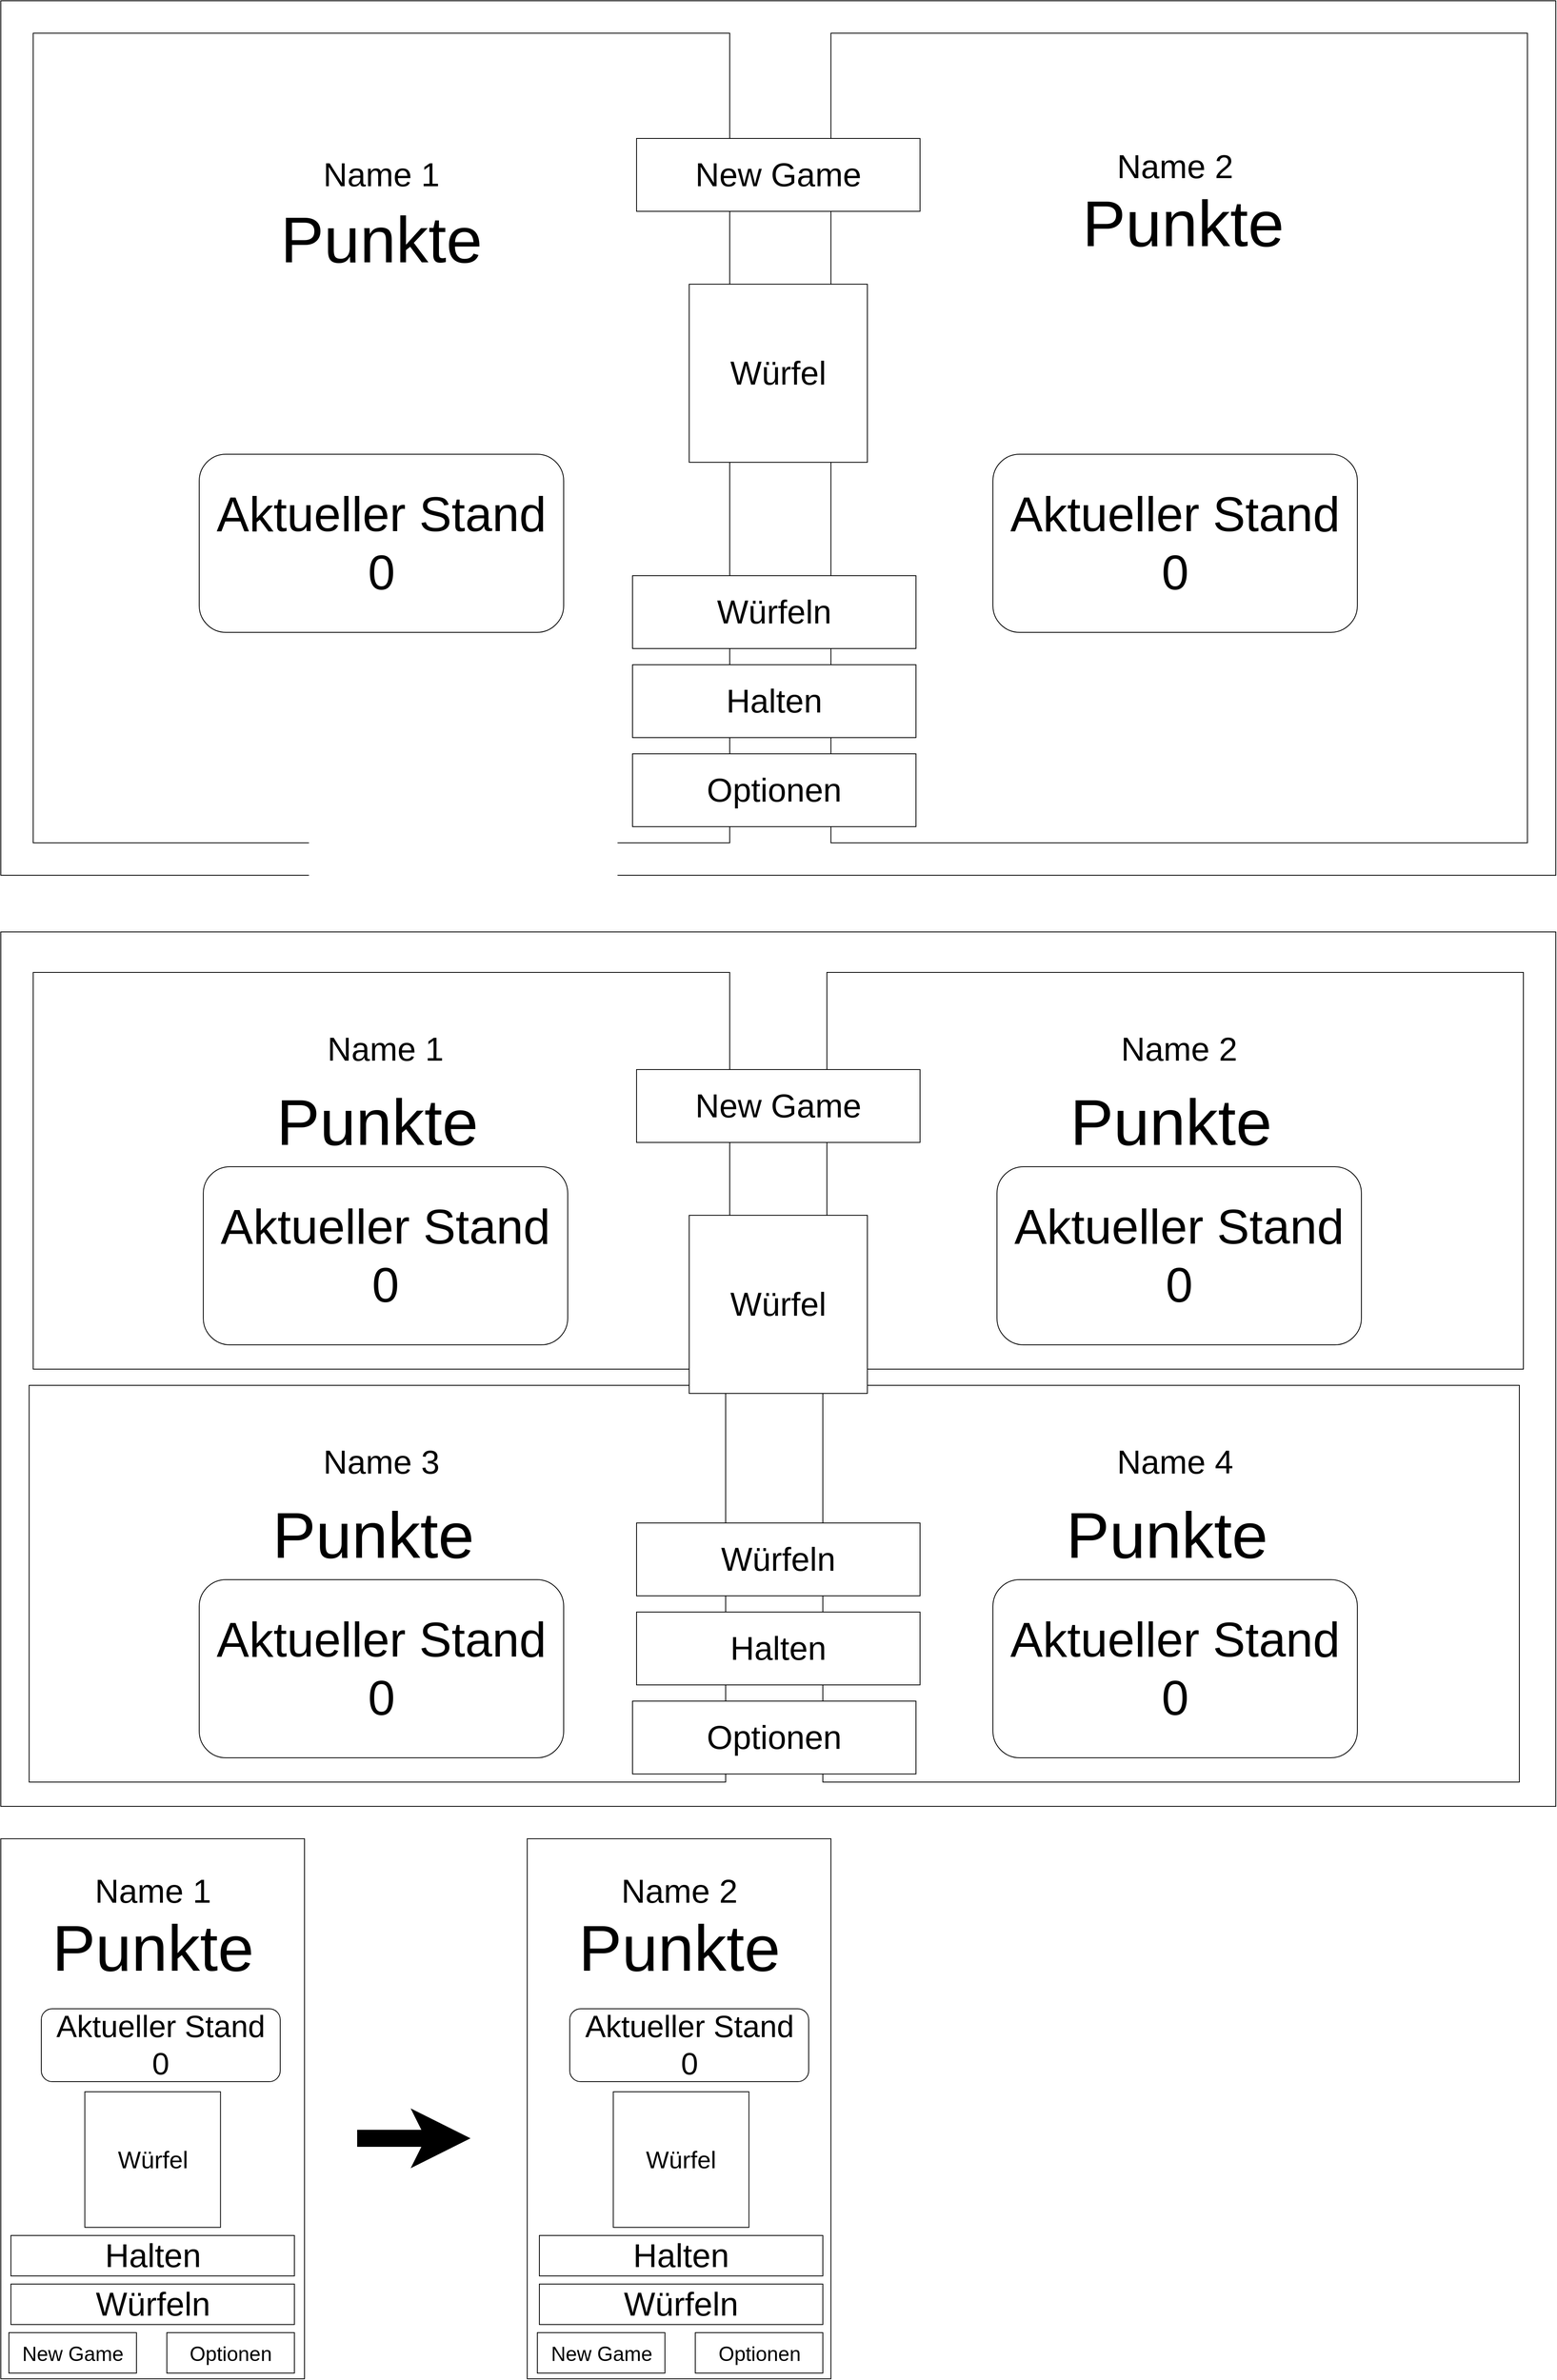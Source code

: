 <mxfile version="26.0.9">
  <diagram name="Page-1" id="JVVLdZiEpG9bJHkxMJr2">
    <mxGraphModel dx="5560" dy="3280" grid="1" gridSize="10" guides="1" tooltips="1" connect="1" arrows="1" fold="1" page="1" pageScale="1" pageWidth="850" pageHeight="1100" math="0" shadow="0">
      <root>
        <mxCell id="0" />
        <mxCell id="1" parent="0" />
        <mxCell id="IzLQTC10jGXV2_EBjhqS-1" value="" style="rounded=0;whiteSpace=wrap;html=1;" vertex="1" parent="1">
          <mxGeometry x="90" y="110" width="1920" height="1080" as="geometry" />
        </mxCell>
        <mxCell id="IzLQTC10jGXV2_EBjhqS-3" value="" style="rounded=0;whiteSpace=wrap;html=1;" vertex="1" parent="1">
          <mxGeometry x="90" y="2380" width="375" height="667" as="geometry" />
        </mxCell>
        <mxCell id="IzLQTC10jGXV2_EBjhqS-5" value="" style="rounded=0;whiteSpace=wrap;html=1;" vertex="1" parent="1">
          <mxGeometry x="130" y="150" width="860" height="1000" as="geometry" />
        </mxCell>
        <mxCell id="IzLQTC10jGXV2_EBjhqS-6" value="" style="rounded=0;whiteSpace=wrap;html=1;" vertex="1" parent="1">
          <mxGeometry x="1115" y="150" width="860" height="1000" as="geometry" />
        </mxCell>
        <mxCell id="IzLQTC10jGXV2_EBjhqS-7" value="&lt;font style=&quot;font-size: 41px;&quot;&gt;New Game&lt;/font&gt;" style="rounded=0;whiteSpace=wrap;html=1;" vertex="1" parent="1">
          <mxGeometry x="875" y="280" width="350" height="90" as="geometry" />
        </mxCell>
        <mxCell id="IzLQTC10jGXV2_EBjhqS-8" value="&lt;font style=&quot;font-size: 41px;&quot;&gt;Würfeln&lt;/font&gt;" style="rounded=0;whiteSpace=wrap;html=1;" vertex="1" parent="1">
          <mxGeometry x="870" y="820" width="350" height="90" as="geometry" />
        </mxCell>
        <mxCell id="IzLQTC10jGXV2_EBjhqS-9" value="&lt;font style=&quot;font-size: 41px;&quot;&gt;Würfel&lt;/font&gt;" style="whiteSpace=wrap;html=1;aspect=fixed;" vertex="1" parent="1">
          <mxGeometry x="940" y="460" width="220" height="220" as="geometry" />
        </mxCell>
        <mxCell id="IzLQTC10jGXV2_EBjhqS-10" value="&lt;font style=&quot;font-size: 41px;&quot;&gt;Halten&lt;/font&gt;" style="rounded=0;whiteSpace=wrap;html=1;" vertex="1" parent="1">
          <mxGeometry x="870" y="930" width="350" height="90" as="geometry" />
        </mxCell>
        <mxCell id="IzLQTC10jGXV2_EBjhqS-11" value="&lt;font style=&quot;font-size: 41px;&quot;&gt;Name 1&lt;/font&gt;" style="text;html=1;align=center;verticalAlign=middle;whiteSpace=wrap;rounded=0;" vertex="1" parent="1">
          <mxGeometry x="470" y="310" width="180" height="30" as="geometry" />
        </mxCell>
        <mxCell id="IzLQTC10jGXV2_EBjhqS-12" value="&lt;font style=&quot;font-size: 41px;&quot;&gt;Nam&lt;span style=&quot;color: rgba(0, 0, 0, 0); font-family: monospace; font-size: 0px; text-align: start; text-wrap: nowrap;&quot;&gt;%3CmxGraphModel%3E%3Croot%3E%3CmxCell%20id%3D%220%22%2F%3E%3CmxCell%20id%3D%221%22%20parent%3D%220%22%2F%3E%3CmxCell%20id%3D%222%22%20value%3D%22%26lt%3Bfont%20style%3D%26quot%3Bfont-size%3A%2041px%3B%26quot%3B%26gt%3BName%201%26lt%3B%2Ffont%26gt%3B%22%20style%3D%22text%3Bhtml%3D1%3Balign%3Dcenter%3BverticalAlign%3Dmiddle%3BwhiteSpace%3Dwrap%3Brounded%3D0%3B%22%20vertex%3D%221%22%20parent%3D%221%22%3E%3CmxGeometry%20x%3D%22470%22%20y%3D%22310%22%20width%3D%22180%22%20height%3D%2230%22%20as%3D%22geometry%22%2F%3E%3C%2FmxCell%3E%3C%2Froot%3E%3C%2FmxGraphModel%3E&lt;/span&gt;e 2&lt;/font&gt;" style="text;html=1;align=center;verticalAlign=middle;whiteSpace=wrap;rounded=0;" vertex="1" parent="1">
          <mxGeometry x="1450" y="300" width="180" height="30" as="geometry" />
        </mxCell>
        <mxCell id="IzLQTC10jGXV2_EBjhqS-13" value="&lt;font style=&quot;font-size: 80px;&quot;&gt;Punkte&lt;/font&gt;" style="text;html=1;align=center;verticalAlign=middle;whiteSpace=wrap;rounded=0;" vertex="1" parent="1">
          <mxGeometry x="470" y="390" width="180" height="30" as="geometry" />
        </mxCell>
        <mxCell id="IzLQTC10jGXV2_EBjhqS-73" value="" style="rounded=0;whiteSpace=wrap;html=1;" vertex="1" parent="1">
          <mxGeometry x="90" y="1260" width="1920" height="1080" as="geometry" />
        </mxCell>
        <mxCell id="IzLQTC10jGXV2_EBjhqS-14" value="&lt;font style=&quot;font-size: 80px;&quot;&gt;Punkte&lt;/font&gt;" style="text;html=1;align=center;verticalAlign=middle;whiteSpace=wrap;rounded=0;" vertex="1" parent="1">
          <mxGeometry x="1460" y="370" width="180" height="30" as="geometry" />
        </mxCell>
        <mxCell id="IzLQTC10jGXV2_EBjhqS-15" value="&lt;font style=&quot;font-size: 60px;&quot;&gt;Aktueller Stand&lt;/font&gt;&lt;div&gt;&lt;font style=&quot;font-size: 60px;&quot;&gt;0&lt;/font&gt;&lt;/div&gt;" style="rounded=1;whiteSpace=wrap;html=1;" vertex="1" parent="1">
          <mxGeometry x="335" y="670" width="450" height="220" as="geometry" />
        </mxCell>
        <mxCell id="IzLQTC10jGXV2_EBjhqS-16" value="&lt;font style=&quot;font-size: 60px;&quot;&gt;Aktueller Stand&lt;/font&gt;&lt;div&gt;&lt;font style=&quot;font-size: 60px;&quot;&gt;0&lt;/font&gt;&lt;/div&gt;" style="rounded=1;whiteSpace=wrap;html=1;" vertex="1" parent="1">
          <mxGeometry x="1315" y="670" width="450" height="220" as="geometry" />
        </mxCell>
        <mxCell id="IzLQTC10jGXV2_EBjhqS-65" value="" style="rounded=0;whiteSpace=wrap;html=1;" vertex="1" parent="1">
          <mxGeometry x="1110" y="1310" width="860" height="490" as="geometry" />
        </mxCell>
        <mxCell id="IzLQTC10jGXV2_EBjhqS-66" value="" style="rounded=0;whiteSpace=wrap;html=1;" vertex="1" parent="1">
          <mxGeometry x="1105" y="1820" width="860" height="490" as="geometry" />
        </mxCell>
        <mxCell id="IzLQTC10jGXV2_EBjhqS-67" value="&lt;font style=&quot;font-size: 41px;&quot;&gt;Name 2&lt;/font&gt;" style="text;html=1;align=center;verticalAlign=middle;whiteSpace=wrap;rounded=0;" vertex="1" parent="1">
          <mxGeometry x="1455" y="1390" width="180" height="30" as="geometry" />
        </mxCell>
        <mxCell id="IzLQTC10jGXV2_EBjhqS-68" value="&lt;font style=&quot;font-size: 80px;&quot;&gt;Punkte&lt;/font&gt;" style="text;html=1;align=center;verticalAlign=middle;whiteSpace=wrap;rounded=0;" vertex="1" parent="1">
          <mxGeometry x="1445" y="1480" width="180" height="30" as="geometry" />
        </mxCell>
        <mxCell id="IzLQTC10jGXV2_EBjhqS-69" value="&lt;font style=&quot;font-size: 60px;&quot;&gt;Aktueller Stand&lt;/font&gt;&lt;div&gt;&lt;font style=&quot;font-size: 60px;&quot;&gt;0&lt;/font&gt;&lt;/div&gt;" style="rounded=1;whiteSpace=wrap;html=1;" vertex="1" parent="1">
          <mxGeometry x="1320" y="1550" width="450" height="220" as="geometry" />
        </mxCell>
        <mxCell id="IzLQTC10jGXV2_EBjhqS-70" value="&lt;font style=&quot;font-size: 41px;&quot;&gt;Name 4&lt;/font&gt;" style="text;html=1;align=center;verticalAlign=middle;whiteSpace=wrap;rounded=0;" vertex="1" parent="1">
          <mxGeometry x="1450" y="1900" width="180" height="30" as="geometry" />
        </mxCell>
        <mxCell id="IzLQTC10jGXV2_EBjhqS-71" value="&lt;font style=&quot;font-size: 80px;&quot;&gt;Punkte&lt;/font&gt;" style="text;html=1;align=center;verticalAlign=middle;whiteSpace=wrap;rounded=0;" vertex="1" parent="1">
          <mxGeometry x="1440" y="1990" width="180" height="30" as="geometry" />
        </mxCell>
        <mxCell id="IzLQTC10jGXV2_EBjhqS-72" value="&lt;font style=&quot;font-size: 60px;&quot;&gt;Aktueller Stand&lt;/font&gt;&lt;div&gt;&lt;font style=&quot;font-size: 60px;&quot;&gt;0&lt;/font&gt;&lt;/div&gt;" style="rounded=1;whiteSpace=wrap;html=1;" vertex="1" parent="1">
          <mxGeometry x="1315" y="2060" width="450" height="220" as="geometry" />
        </mxCell>
        <mxCell id="IzLQTC10jGXV2_EBjhqS-44" value="" style="rounded=0;whiteSpace=wrap;html=1;" vertex="1" parent="1">
          <mxGeometry x="130" y="1310" width="860" height="490" as="geometry" />
        </mxCell>
        <mxCell id="IzLQTC10jGXV2_EBjhqS-46" value="&lt;font style=&quot;font-size: 41px;&quot;&gt;New Game&lt;/font&gt;" style="rounded=0;whiteSpace=wrap;html=1;" vertex="1" parent="1">
          <mxGeometry x="875" y="1430" width="350" height="90" as="geometry" />
        </mxCell>
        <mxCell id="IzLQTC10jGXV2_EBjhqS-57" value="" style="rounded=0;whiteSpace=wrap;html=1;" vertex="1" parent="1">
          <mxGeometry x="125" y="1820" width="860" height="490" as="geometry" />
        </mxCell>
        <mxCell id="IzLQTC10jGXV2_EBjhqS-49" value="&lt;font style=&quot;font-size: 41px;&quot;&gt;Halten&lt;/font&gt;" style="rounded=0;whiteSpace=wrap;html=1;" vertex="1" parent="1">
          <mxGeometry x="875" y="2100" width="350" height="90" as="geometry" />
        </mxCell>
        <mxCell id="IzLQTC10jGXV2_EBjhqS-47" value="&lt;font style=&quot;font-size: 41px;&quot;&gt;Würfeln&lt;/font&gt;" style="rounded=0;whiteSpace=wrap;html=1;" vertex="1" parent="1">
          <mxGeometry x="875" y="1990" width="350" height="90" as="geometry" />
        </mxCell>
        <mxCell id="IzLQTC10jGXV2_EBjhqS-48" value="&lt;font style=&quot;font-size: 41px;&quot;&gt;Würfel&lt;/font&gt;" style="whiteSpace=wrap;html=1;aspect=fixed;" vertex="1" parent="1">
          <mxGeometry x="940" y="1610" width="220" height="220" as="geometry" />
        </mxCell>
        <mxCell id="IzLQTC10jGXV2_EBjhqS-50" value="&lt;font style=&quot;font-size: 41px;&quot;&gt;Name 1&lt;/font&gt;" style="text;html=1;align=center;verticalAlign=middle;whiteSpace=wrap;rounded=0;" vertex="1" parent="1">
          <mxGeometry x="475" y="1390" width="180" height="30" as="geometry" />
        </mxCell>
        <mxCell id="IzLQTC10jGXV2_EBjhqS-52" value="&lt;font style=&quot;font-size: 80px;&quot;&gt;Punkte&lt;/font&gt;" style="text;html=1;align=center;verticalAlign=middle;whiteSpace=wrap;rounded=0;" vertex="1" parent="1">
          <mxGeometry x="465" y="1480" width="180" height="30" as="geometry" />
        </mxCell>
        <mxCell id="IzLQTC10jGXV2_EBjhqS-54" value="&lt;font style=&quot;font-size: 60px;&quot;&gt;Aktueller Stand&lt;/font&gt;&lt;div&gt;&lt;font style=&quot;font-size: 60px;&quot;&gt;0&lt;/font&gt;&lt;/div&gt;" style="rounded=1;whiteSpace=wrap;html=1;" vertex="1" parent="1">
          <mxGeometry x="340" y="1550" width="450" height="220" as="geometry" />
        </mxCell>
        <mxCell id="IzLQTC10jGXV2_EBjhqS-58" value="&lt;font style=&quot;font-size: 41px;&quot;&gt;Name 3&lt;/font&gt;" style="text;html=1;align=center;verticalAlign=middle;whiteSpace=wrap;rounded=0;" vertex="1" parent="1">
          <mxGeometry x="470" y="1900" width="180" height="30" as="geometry" />
        </mxCell>
        <mxCell id="IzLQTC10jGXV2_EBjhqS-59" value="&lt;font style=&quot;font-size: 80px;&quot;&gt;Punkte&lt;/font&gt;" style="text;html=1;align=center;verticalAlign=middle;whiteSpace=wrap;rounded=0;" vertex="1" parent="1">
          <mxGeometry x="460" y="1990" width="180" height="30" as="geometry" />
        </mxCell>
        <mxCell id="IzLQTC10jGXV2_EBjhqS-60" value="&lt;font style=&quot;font-size: 60px;&quot;&gt;Aktueller Stand&lt;/font&gt;&lt;div&gt;&lt;font style=&quot;font-size: 60px;&quot;&gt;0&lt;/font&gt;&lt;/div&gt;" style="rounded=1;whiteSpace=wrap;html=1;" vertex="1" parent="1">
          <mxGeometry x="335" y="2060" width="450" height="220" as="geometry" />
        </mxCell>
        <mxCell id="IzLQTC10jGXV2_EBjhqS-76" value="&lt;font style=&quot;font-size: 41px;&quot;&gt;Name 1&lt;/font&gt;" style="text;html=1;align=center;verticalAlign=middle;whiteSpace=wrap;rounded=0;" vertex="1" parent="1">
          <mxGeometry x="187.5" y="2430" width="180" height="30" as="geometry" />
        </mxCell>
        <mxCell id="IzLQTC10jGXV2_EBjhqS-77" value="&lt;font style=&quot;font-size: 80px;&quot;&gt;Punkte&lt;/font&gt;" style="text;html=1;align=center;verticalAlign=middle;whiteSpace=wrap;rounded=0;" vertex="1" parent="1">
          <mxGeometry x="187.5" y="2500" width="180" height="30" as="geometry" />
        </mxCell>
        <mxCell id="IzLQTC10jGXV2_EBjhqS-78" value="&lt;font style=&quot;font-size: 38px;&quot;&gt;Aktueller Stand&lt;/font&gt;&lt;div&gt;&lt;font style=&quot;font-size: 38px;&quot;&gt;0&lt;/font&gt;&lt;/div&gt;" style="rounded=1;whiteSpace=wrap;html=1;" vertex="1" parent="1">
          <mxGeometry x="140" y="2590" width="295" height="90" as="geometry" />
        </mxCell>
        <mxCell id="IzLQTC10jGXV2_EBjhqS-83" value="&lt;font style=&quot;font-size: 41px;&quot;&gt;Halten&lt;/font&gt;" style="rounded=0;whiteSpace=wrap;html=1;" vertex="1" parent="1">
          <mxGeometry x="102.5" y="2870" width="350" height="50" as="geometry" />
        </mxCell>
        <mxCell id="IzLQTC10jGXV2_EBjhqS-84" value="&lt;font style=&quot;font-size: 41px;&quot;&gt;Würfeln&lt;/font&gt;" style="rounded=0;whiteSpace=wrap;html=1;" vertex="1" parent="1">
          <mxGeometry x="102.5" y="2930" width="350" height="50" as="geometry" />
        </mxCell>
        <mxCell id="IzLQTC10jGXV2_EBjhqS-86" value="&lt;font style=&quot;font-size: 30px;&quot;&gt;Würfel&lt;/font&gt;" style="whiteSpace=wrap;html=1;aspect=fixed;" vertex="1" parent="1">
          <mxGeometry x="193.75" y="2692.5" width="167.5" height="167.5" as="geometry" />
        </mxCell>
        <mxCell id="IzLQTC10jGXV2_EBjhqS-88" value="" style="endArrow=classic;html=1;rounded=0;fontSize=19;strokeWidth=21;" edge="1" parent="1">
          <mxGeometry width="50" height="50" relative="1" as="geometry">
            <mxPoint x="530" y="2750" as="sourcePoint" />
            <mxPoint x="670" y="2750" as="targetPoint" />
          </mxGeometry>
        </mxCell>
        <mxCell id="IzLQTC10jGXV2_EBjhqS-89" value="" style="rounded=0;whiteSpace=wrap;html=1;" vertex="1" parent="1">
          <mxGeometry x="740" y="2380" width="375" height="667" as="geometry" />
        </mxCell>
        <mxCell id="IzLQTC10jGXV2_EBjhqS-92" value="&lt;font style=&quot;font-size: 80px;&quot;&gt;Punkte&lt;/font&gt;" style="text;html=1;align=center;verticalAlign=middle;whiteSpace=wrap;rounded=0;" vertex="1" parent="1">
          <mxGeometry x="837.5" y="2500" width="180" height="30" as="geometry" />
        </mxCell>
        <mxCell id="IzLQTC10jGXV2_EBjhqS-98" value="&lt;font style=&quot;font-size: 41px;&quot;&gt;Name 2&lt;/font&gt;" style="text;html=1;align=center;verticalAlign=middle;whiteSpace=wrap;rounded=0;" vertex="1" parent="1">
          <mxGeometry x="837.5" y="2430" width="180" height="30" as="geometry" />
        </mxCell>
        <mxCell id="IzLQTC10jGXV2_EBjhqS-99" value="&lt;font style=&quot;font-size: 41px;&quot;&gt;Optionen&lt;/font&gt;" style="rounded=0;whiteSpace=wrap;html=1;" vertex="1" parent="1">
          <mxGeometry x="870" y="2210" width="350" height="90" as="geometry" />
        </mxCell>
        <mxCell id="IzLQTC10jGXV2_EBjhqS-100" value="&lt;font style=&quot;font-size: 41px;&quot;&gt;Optionen&lt;/font&gt;" style="rounded=0;whiteSpace=wrap;html=1;" vertex="1" parent="1">
          <mxGeometry x="870" y="1040" width="350" height="90" as="geometry" />
        </mxCell>
        <mxCell id="IzLQTC10jGXV2_EBjhqS-103" value="&lt;font style=&quot;font-size: 25px;&quot;&gt;New Game&lt;/font&gt;" style="rounded=0;whiteSpace=wrap;html=1;" vertex="1" parent="1">
          <mxGeometry x="100" y="2990" width="157.5" height="50" as="geometry" />
        </mxCell>
        <mxCell id="IzLQTC10jGXV2_EBjhqS-104" value="&lt;span style=&quot;font-size: 25px;&quot;&gt;Optionen&lt;/span&gt;" style="rounded=0;whiteSpace=wrap;html=1;" vertex="1" parent="1">
          <mxGeometry x="295" y="2990" width="157.5" height="50" as="geometry" />
        </mxCell>
        <mxCell id="IzLQTC10jGXV2_EBjhqS-105" value="&lt;font style=&quot;font-size: 38px;&quot;&gt;Aktueller Stand&lt;/font&gt;&lt;div&gt;&lt;font style=&quot;font-size: 38px;&quot;&gt;0&lt;/font&gt;&lt;/div&gt;" style="rounded=1;whiteSpace=wrap;html=1;" vertex="1" parent="1">
          <mxGeometry x="792.5" y="2590" width="295" height="90" as="geometry" />
        </mxCell>
        <mxCell id="IzLQTC10jGXV2_EBjhqS-106" value="&lt;font style=&quot;font-size: 41px;&quot;&gt;Halten&lt;/font&gt;" style="rounded=0;whiteSpace=wrap;html=1;" vertex="1" parent="1">
          <mxGeometry x="755" y="2870" width="350" height="50" as="geometry" />
        </mxCell>
        <mxCell id="IzLQTC10jGXV2_EBjhqS-107" value="&lt;font style=&quot;font-size: 41px;&quot;&gt;Würfeln&lt;/font&gt;" style="rounded=0;whiteSpace=wrap;html=1;" vertex="1" parent="1">
          <mxGeometry x="755" y="2930" width="350" height="50" as="geometry" />
        </mxCell>
        <mxCell id="IzLQTC10jGXV2_EBjhqS-108" value="&lt;font style=&quot;font-size: 30px;&quot;&gt;Würfel&lt;/font&gt;" style="whiteSpace=wrap;html=1;aspect=fixed;" vertex="1" parent="1">
          <mxGeometry x="846.25" y="2692.5" width="167.5" height="167.5" as="geometry" />
        </mxCell>
        <mxCell id="IzLQTC10jGXV2_EBjhqS-109" value="&lt;font style=&quot;font-size: 25px;&quot;&gt;New Game&lt;/font&gt;" style="rounded=0;whiteSpace=wrap;html=1;" vertex="1" parent="1">
          <mxGeometry x="752.5" y="2990" width="157.5" height="50" as="geometry" />
        </mxCell>
        <mxCell id="IzLQTC10jGXV2_EBjhqS-110" value="&lt;span style=&quot;font-size: 25px;&quot;&gt;Optionen&lt;/span&gt;" style="rounded=0;whiteSpace=wrap;html=1;" vertex="1" parent="1">
          <mxGeometry x="947.5" y="2990" width="157.5" height="50" as="geometry" />
        </mxCell>
      </root>
    </mxGraphModel>
  </diagram>
</mxfile>

